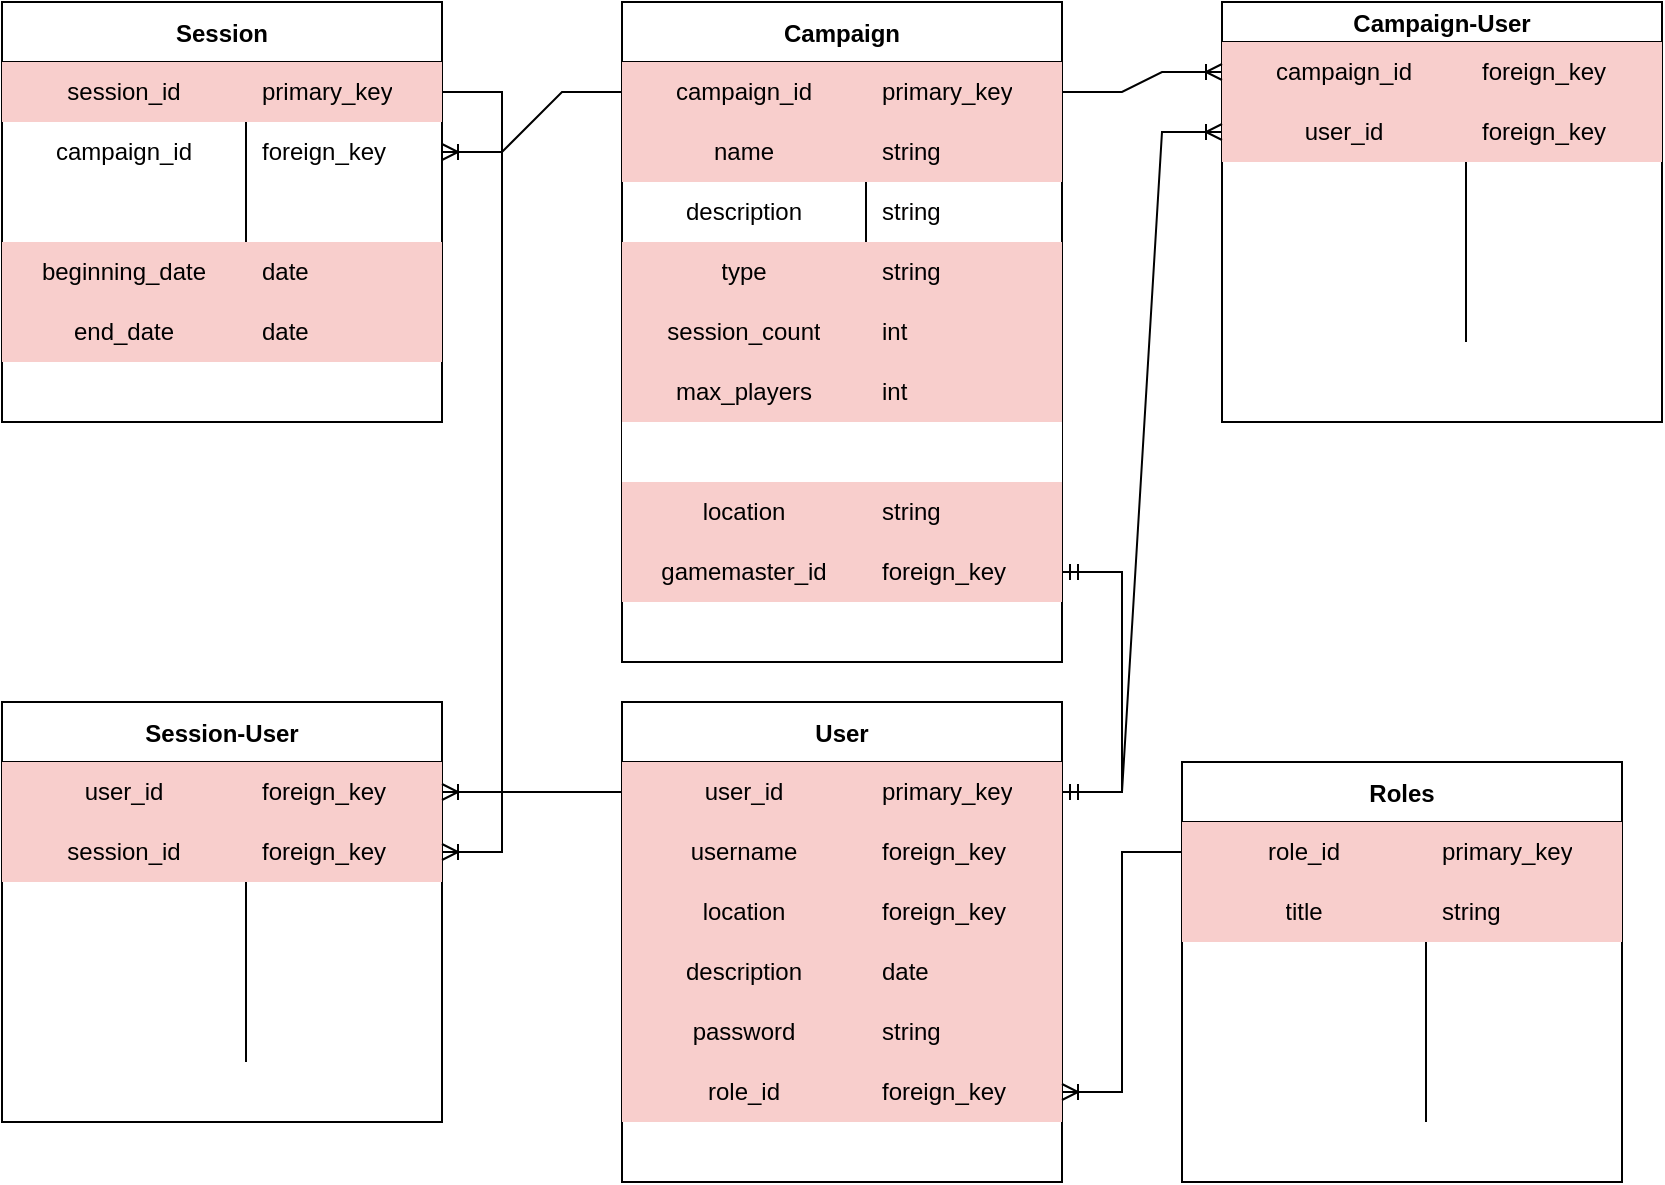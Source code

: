 <mxfile version="18.0.8" type="device"><diagram id="8HHfLeIzHqi8fVlSM80E" name="Page-1"><mxGraphModel dx="946" dy="645" grid="1" gridSize="10" guides="1" tooltips="1" connect="1" arrows="1" fold="1" page="1" pageScale="1" pageWidth="850" pageHeight="1100" math="0" shadow="0"><root><mxCell id="0"/><mxCell id="1" parent="0"/><mxCell id="jKPYnuD05pb-2-qeHmgD-6" value="Session" style="shape=table;startSize=30;container=1;collapsible=0;childLayout=tableLayout;fixedRows=1;rowLines=0;fontStyle=1;" parent="1" vertex="1"><mxGeometry x="10" y="10" width="220" height="210" as="geometry"/></mxCell><mxCell id="jKPYnuD05pb-2-qeHmgD-7" value="" style="shape=tableRow;horizontal=0;startSize=0;swimlaneHead=0;swimlaneBody=0;top=0;left=0;bottom=0;right=0;collapsible=0;dropTarget=0;fillColor=#f8cecc;points=[[0,0.5],[1,0.5]];portConstraint=eastwest;strokeColor=#b85450;" parent="jKPYnuD05pb-2-qeHmgD-6" vertex="1"><mxGeometry y="30" width="220" height="30" as="geometry"/></mxCell><mxCell id="jKPYnuD05pb-2-qeHmgD-8" value="session_id" style="shape=partialRectangle;html=1;whiteSpace=wrap;connectable=0;fillColor=none;top=0;left=0;bottom=0;right=0;overflow=hidden;pointerEvents=1;" parent="jKPYnuD05pb-2-qeHmgD-7" vertex="1"><mxGeometry width="122" height="30" as="geometry"><mxRectangle width="122" height="30" as="alternateBounds"/></mxGeometry></mxCell><mxCell id="jKPYnuD05pb-2-qeHmgD-9" value="primary_key" style="shape=partialRectangle;html=1;whiteSpace=wrap;connectable=0;fillColor=none;top=0;left=0;bottom=0;right=0;align=left;spacingLeft=6;overflow=hidden;" parent="jKPYnuD05pb-2-qeHmgD-7" vertex="1"><mxGeometry x="122" width="98" height="30" as="geometry"><mxRectangle width="98" height="30" as="alternateBounds"/></mxGeometry></mxCell><mxCell id="jKPYnuD05pb-2-qeHmgD-10" value="" style="shape=tableRow;horizontal=0;startSize=0;swimlaneHead=0;swimlaneBody=0;top=0;left=0;bottom=0;right=0;collapsible=0;dropTarget=0;fillColor=none;points=[[0,0.5],[1,0.5]];portConstraint=eastwest;" parent="jKPYnuD05pb-2-qeHmgD-6" vertex="1"><mxGeometry y="60" width="220" height="30" as="geometry"/></mxCell><mxCell id="jKPYnuD05pb-2-qeHmgD-11" value="campaign_id" style="shape=partialRectangle;html=1;whiteSpace=wrap;connectable=0;fillColor=none;top=0;left=0;bottom=0;right=0;overflow=hidden;" parent="jKPYnuD05pb-2-qeHmgD-10" vertex="1"><mxGeometry width="122" height="30" as="geometry"><mxRectangle width="122" height="30" as="alternateBounds"/></mxGeometry></mxCell><mxCell id="jKPYnuD05pb-2-qeHmgD-12" value="foreign_key" style="shape=partialRectangle;html=1;whiteSpace=wrap;connectable=0;fillColor=none;top=0;left=0;bottom=0;right=0;align=left;spacingLeft=6;overflow=hidden;" parent="jKPYnuD05pb-2-qeHmgD-10" vertex="1"><mxGeometry x="122" width="98" height="30" as="geometry"><mxRectangle width="98" height="30" as="alternateBounds"/></mxGeometry></mxCell><mxCell id="jKPYnuD05pb-2-qeHmgD-13" value="" style="shape=tableRow;horizontal=0;startSize=0;swimlaneHead=0;swimlaneBody=0;top=0;left=0;bottom=0;right=0;collapsible=0;dropTarget=0;fillColor=none;points=[[0,0.5],[1,0.5]];portConstraint=eastwest;" parent="jKPYnuD05pb-2-qeHmgD-6" vertex="1"><mxGeometry y="90" width="220" height="30" as="geometry"/></mxCell><mxCell id="jKPYnuD05pb-2-qeHmgD-14" value="" style="shape=partialRectangle;html=1;whiteSpace=wrap;connectable=0;fillColor=none;top=0;left=0;bottom=0;right=0;overflow=hidden;" parent="jKPYnuD05pb-2-qeHmgD-13" vertex="1"><mxGeometry width="122" height="30" as="geometry"><mxRectangle width="122" height="30" as="alternateBounds"/></mxGeometry></mxCell><mxCell id="jKPYnuD05pb-2-qeHmgD-15" value="" style="shape=partialRectangle;html=1;whiteSpace=wrap;connectable=0;fillColor=none;top=0;left=0;bottom=0;right=0;align=left;spacingLeft=6;overflow=hidden;" parent="jKPYnuD05pb-2-qeHmgD-13" vertex="1"><mxGeometry x="122" width="98" height="30" as="geometry"><mxRectangle width="98" height="30" as="alternateBounds"/></mxGeometry></mxCell><mxCell id="jKPYnuD05pb-2-qeHmgD-18" value="" style="shape=tableRow;horizontal=0;startSize=0;swimlaneHead=0;swimlaneBody=0;top=0;left=0;bottom=0;right=0;collapsible=0;dropTarget=0;fillColor=none;points=[[0,0.5],[1,0.5]];portConstraint=eastwest;" parent="jKPYnuD05pb-2-qeHmgD-6" vertex="1"><mxGeometry y="120" width="220" height="30" as="geometry"/></mxCell><mxCell id="jKPYnuD05pb-2-qeHmgD-19" value="beginning_date" style="shape=partialRectangle;html=1;whiteSpace=wrap;connectable=0;fillColor=#f8cecc;top=0;left=0;bottom=0;right=0;overflow=hidden;strokeColor=#b85450;" parent="jKPYnuD05pb-2-qeHmgD-18" vertex="1"><mxGeometry width="122" height="30" as="geometry"><mxRectangle width="122" height="30" as="alternateBounds"/></mxGeometry></mxCell><mxCell id="jKPYnuD05pb-2-qeHmgD-20" value="date" style="shape=partialRectangle;html=1;whiteSpace=wrap;connectable=0;fillColor=#f8cecc;top=0;left=0;bottom=0;right=0;align=left;spacingLeft=6;overflow=hidden;strokeColor=#b85450;" parent="jKPYnuD05pb-2-qeHmgD-18" vertex="1"><mxGeometry x="122" width="98" height="30" as="geometry"><mxRectangle width="98" height="30" as="alternateBounds"/></mxGeometry></mxCell><mxCell id="jKPYnuD05pb-2-qeHmgD-21" value="" style="shape=tableRow;horizontal=0;startSize=0;swimlaneHead=0;swimlaneBody=0;top=0;left=0;bottom=0;right=0;collapsible=0;dropTarget=0;fillColor=none;points=[[0,0.5],[1,0.5]];portConstraint=eastwest;" parent="jKPYnuD05pb-2-qeHmgD-6" vertex="1"><mxGeometry y="150" width="220" height="30" as="geometry"/></mxCell><mxCell id="jKPYnuD05pb-2-qeHmgD-22" value="end_date" style="shape=partialRectangle;html=1;whiteSpace=wrap;connectable=0;fillColor=#f8cecc;top=0;left=0;bottom=0;right=0;overflow=hidden;strokeColor=#b85450;" parent="jKPYnuD05pb-2-qeHmgD-21" vertex="1"><mxGeometry width="122" height="30" as="geometry"><mxRectangle width="122" height="30" as="alternateBounds"/></mxGeometry></mxCell><mxCell id="jKPYnuD05pb-2-qeHmgD-23" value="date" style="shape=partialRectangle;html=1;whiteSpace=wrap;connectable=0;fillColor=#f8cecc;top=0;left=0;bottom=0;right=0;align=left;spacingLeft=6;overflow=hidden;strokeColor=#b85450;" parent="jKPYnuD05pb-2-qeHmgD-21" vertex="1"><mxGeometry x="122" width="98" height="30" as="geometry"><mxRectangle width="98" height="30" as="alternateBounds"/></mxGeometry></mxCell><mxCell id="jKPYnuD05pb-2-qeHmgD-28" value="Campaign" style="shape=table;startSize=30;container=1;collapsible=0;childLayout=tableLayout;fixedRows=1;rowLines=0;fontStyle=1;" parent="1" vertex="1"><mxGeometry x="320" y="10" width="220" height="330" as="geometry"/></mxCell><mxCell id="jKPYnuD05pb-2-qeHmgD-29" value="" style="shape=tableRow;horizontal=0;startSize=0;swimlaneHead=0;swimlaneBody=0;top=0;left=0;bottom=0;right=0;collapsible=0;dropTarget=0;fillColor=none;points=[[0,0.5],[1,0.5]];portConstraint=eastwest;" parent="jKPYnuD05pb-2-qeHmgD-28" vertex="1"><mxGeometry y="30" width="220" height="30" as="geometry"/></mxCell><mxCell id="jKPYnuD05pb-2-qeHmgD-30" value="campaign_id" style="shape=partialRectangle;html=1;whiteSpace=wrap;connectable=0;fillColor=#f8cecc;top=0;left=0;bottom=0;right=0;overflow=hidden;pointerEvents=1;strokeColor=#b85450;" parent="jKPYnuD05pb-2-qeHmgD-29" vertex="1"><mxGeometry width="122" height="30" as="geometry"><mxRectangle width="122" height="30" as="alternateBounds"/></mxGeometry></mxCell><mxCell id="jKPYnuD05pb-2-qeHmgD-31" value="primary_key" style="shape=partialRectangle;html=1;whiteSpace=wrap;connectable=0;fillColor=#f8cecc;top=0;left=0;bottom=0;right=0;align=left;spacingLeft=6;overflow=hidden;strokeColor=#b85450;" parent="jKPYnuD05pb-2-qeHmgD-29" vertex="1"><mxGeometry x="122" width="98" height="30" as="geometry"><mxRectangle width="98" height="30" as="alternateBounds"/></mxGeometry></mxCell><mxCell id="jKPYnuD05pb-2-qeHmgD-32" value="" style="shape=tableRow;horizontal=0;startSize=0;swimlaneHead=0;swimlaneBody=0;top=0;left=0;bottom=0;right=0;collapsible=0;dropTarget=0;fillColor=none;points=[[0,0.5],[1,0.5]];portConstraint=eastwest;" parent="jKPYnuD05pb-2-qeHmgD-28" vertex="1"><mxGeometry y="60" width="220" height="30" as="geometry"/></mxCell><mxCell id="jKPYnuD05pb-2-qeHmgD-33" value="name" style="shape=partialRectangle;html=1;whiteSpace=wrap;connectable=0;fillColor=#f8cecc;top=0;left=0;bottom=0;right=0;overflow=hidden;strokeColor=#b85450;" parent="jKPYnuD05pb-2-qeHmgD-32" vertex="1"><mxGeometry width="122" height="30" as="geometry"><mxRectangle width="122" height="30" as="alternateBounds"/></mxGeometry></mxCell><mxCell id="jKPYnuD05pb-2-qeHmgD-34" value="string" style="shape=partialRectangle;html=1;whiteSpace=wrap;connectable=0;fillColor=#f8cecc;top=0;left=0;bottom=0;right=0;align=left;spacingLeft=6;overflow=hidden;strokeColor=#b85450;" parent="jKPYnuD05pb-2-qeHmgD-32" vertex="1"><mxGeometry x="122" width="98" height="30" as="geometry"><mxRectangle width="98" height="30" as="alternateBounds"/></mxGeometry></mxCell><mxCell id="jKPYnuD05pb-2-qeHmgD-35" value="" style="shape=tableRow;horizontal=0;startSize=0;swimlaneHead=0;swimlaneBody=0;top=0;left=0;bottom=0;right=0;collapsible=0;dropTarget=0;fillColor=none;points=[[0,0.5],[1,0.5]];portConstraint=eastwest;" parent="jKPYnuD05pb-2-qeHmgD-28" vertex="1"><mxGeometry y="90" width="220" height="30" as="geometry"/></mxCell><mxCell id="jKPYnuD05pb-2-qeHmgD-36" value="description" style="shape=partialRectangle;html=1;whiteSpace=wrap;connectable=0;fillColor=none;top=0;left=0;bottom=0;right=0;overflow=hidden;" parent="jKPYnuD05pb-2-qeHmgD-35" vertex="1"><mxGeometry width="122" height="30" as="geometry"><mxRectangle width="122" height="30" as="alternateBounds"/></mxGeometry></mxCell><mxCell id="jKPYnuD05pb-2-qeHmgD-37" value="string" style="shape=partialRectangle;html=1;whiteSpace=wrap;connectable=0;fillColor=none;top=0;left=0;bottom=0;right=0;align=left;spacingLeft=6;overflow=hidden;" parent="jKPYnuD05pb-2-qeHmgD-35" vertex="1"><mxGeometry x="122" width="98" height="30" as="geometry"><mxRectangle width="98" height="30" as="alternateBounds"/></mxGeometry></mxCell><mxCell id="jKPYnuD05pb-2-qeHmgD-38" value="" style="shape=tableRow;horizontal=0;startSize=0;swimlaneHead=0;swimlaneBody=0;top=0;left=0;bottom=0;right=0;collapsible=0;dropTarget=0;fillColor=none;points=[[0,0.5],[1,0.5]];portConstraint=eastwest;" parent="jKPYnuD05pb-2-qeHmgD-28" vertex="1"><mxGeometry y="120" width="220" height="30" as="geometry"/></mxCell><mxCell id="jKPYnuD05pb-2-qeHmgD-39" value="type" style="shape=partialRectangle;html=1;whiteSpace=wrap;connectable=0;fillColor=#f8cecc;top=0;left=0;bottom=0;right=0;overflow=hidden;strokeColor=#b85450;" parent="jKPYnuD05pb-2-qeHmgD-38" vertex="1"><mxGeometry width="122" height="30" as="geometry"><mxRectangle width="122" height="30" as="alternateBounds"/></mxGeometry></mxCell><mxCell id="jKPYnuD05pb-2-qeHmgD-40" value="string" style="shape=partialRectangle;html=1;whiteSpace=wrap;connectable=0;fillColor=#f8cecc;top=0;left=0;bottom=0;right=0;align=left;spacingLeft=6;overflow=hidden;strokeColor=#b85450;" parent="jKPYnuD05pb-2-qeHmgD-38" vertex="1"><mxGeometry x="122" width="98" height="30" as="geometry"><mxRectangle width="98" height="30" as="alternateBounds"/></mxGeometry></mxCell><mxCell id="jKPYnuD05pb-2-qeHmgD-41" value="" style="shape=tableRow;horizontal=0;startSize=0;swimlaneHead=0;swimlaneBody=0;top=0;left=0;bottom=0;right=0;collapsible=0;dropTarget=0;fillColor=none;points=[[0,0.5],[1,0.5]];portConstraint=eastwest;" parent="jKPYnuD05pb-2-qeHmgD-28" vertex="1"><mxGeometry y="150" width="220" height="30" as="geometry"/></mxCell><mxCell id="jKPYnuD05pb-2-qeHmgD-42" value="session_count" style="shape=partialRectangle;html=1;whiteSpace=wrap;connectable=0;fillColor=#f8cecc;top=0;left=0;bottom=0;right=0;overflow=hidden;strokeColor=#b85450;" parent="jKPYnuD05pb-2-qeHmgD-41" vertex="1"><mxGeometry width="122" height="30" as="geometry"><mxRectangle width="122" height="30" as="alternateBounds"/></mxGeometry></mxCell><mxCell id="jKPYnuD05pb-2-qeHmgD-43" value="int" style="shape=partialRectangle;html=1;whiteSpace=wrap;connectable=0;fillColor=#f8cecc;top=0;left=0;bottom=0;right=0;align=left;spacingLeft=6;overflow=hidden;strokeColor=#b85450;" parent="jKPYnuD05pb-2-qeHmgD-41" vertex="1"><mxGeometry x="122" width="98" height="30" as="geometry"><mxRectangle width="98" height="30" as="alternateBounds"/></mxGeometry></mxCell><mxCell id="jKPYnuD05pb-2-qeHmgD-60" value="" style="shape=tableRow;horizontal=0;startSize=0;swimlaneHead=0;swimlaneBody=0;top=0;left=0;bottom=0;right=0;collapsible=0;dropTarget=0;fillColor=none;points=[[0,0.5],[1,0.5]];portConstraint=eastwest;" parent="jKPYnuD05pb-2-qeHmgD-28" vertex="1"><mxGeometry y="180" width="220" height="30" as="geometry"/></mxCell><mxCell id="jKPYnuD05pb-2-qeHmgD-61" value="max_players" style="shape=partialRectangle;html=1;whiteSpace=wrap;connectable=0;fillColor=#f8cecc;top=0;left=0;bottom=0;right=0;overflow=hidden;strokeColor=#b85450;" parent="jKPYnuD05pb-2-qeHmgD-60" vertex="1"><mxGeometry width="122" height="30" as="geometry"><mxRectangle width="122" height="30" as="alternateBounds"/></mxGeometry></mxCell><mxCell id="jKPYnuD05pb-2-qeHmgD-62" value="int" style="shape=partialRectangle;html=1;whiteSpace=wrap;connectable=0;fillColor=#f8cecc;top=0;left=0;bottom=0;right=0;align=left;spacingLeft=6;overflow=hidden;strokeColor=#b85450;" parent="jKPYnuD05pb-2-qeHmgD-60" vertex="1"><mxGeometry x="122" width="98" height="30" as="geometry"><mxRectangle width="98" height="30" as="alternateBounds"/></mxGeometry></mxCell><mxCell id="jKPYnuD05pb-2-qeHmgD-63" value="" style="shape=tableRow;horizontal=0;startSize=0;swimlaneHead=0;swimlaneBody=0;top=0;left=0;bottom=0;right=0;collapsible=0;dropTarget=0;fillColor=none;points=[[0,0.5],[1,0.5]];portConstraint=eastwest;" parent="jKPYnuD05pb-2-qeHmgD-28" vertex="1"><mxGeometry y="210" width="220" height="30" as="geometry"/></mxCell><mxCell id="jKPYnuD05pb-2-qeHmgD-64" value="" style="shape=partialRectangle;html=1;whiteSpace=wrap;connectable=0;top=0;left=0;bottom=0;right=0;overflow=hidden;" parent="jKPYnuD05pb-2-qeHmgD-63" vertex="1"><mxGeometry width="122" height="30" as="geometry"><mxRectangle width="122" height="30" as="alternateBounds"/></mxGeometry></mxCell><mxCell id="jKPYnuD05pb-2-qeHmgD-65" value="" style="shape=partialRectangle;html=1;whiteSpace=wrap;connectable=0;top=0;left=0;bottom=0;right=0;align=left;spacingLeft=6;overflow=hidden;" parent="jKPYnuD05pb-2-qeHmgD-63" vertex="1"><mxGeometry x="122" width="98" height="30" as="geometry"><mxRectangle width="98" height="30" as="alternateBounds"/></mxGeometry></mxCell><mxCell id="jKPYnuD05pb-2-qeHmgD-66" value="" style="shape=tableRow;horizontal=0;startSize=0;swimlaneHead=0;swimlaneBody=0;top=0;left=0;bottom=0;right=0;collapsible=0;dropTarget=0;fillColor=none;points=[[0,0.5],[1,0.5]];portConstraint=eastwest;" parent="jKPYnuD05pb-2-qeHmgD-28" vertex="1"><mxGeometry y="240" width="220" height="30" as="geometry"/></mxCell><mxCell id="jKPYnuD05pb-2-qeHmgD-67" value="location" style="shape=partialRectangle;html=1;whiteSpace=wrap;connectable=0;fillColor=#f8cecc;top=0;left=0;bottom=0;right=0;overflow=hidden;strokeColor=#b85450;" parent="jKPYnuD05pb-2-qeHmgD-66" vertex="1"><mxGeometry width="122" height="30" as="geometry"><mxRectangle width="122" height="30" as="alternateBounds"/></mxGeometry></mxCell><mxCell id="jKPYnuD05pb-2-qeHmgD-68" value="string" style="shape=partialRectangle;html=1;whiteSpace=wrap;connectable=0;fillColor=#f8cecc;top=0;left=0;bottom=0;right=0;align=left;spacingLeft=6;overflow=hidden;strokeColor=#b85450;" parent="jKPYnuD05pb-2-qeHmgD-66" vertex="1"><mxGeometry x="122" width="98" height="30" as="geometry"><mxRectangle width="98" height="30" as="alternateBounds"/></mxGeometry></mxCell><mxCell id="jKPYnuD05pb-2-qeHmgD-109" value="" style="shape=tableRow;horizontal=0;startSize=0;swimlaneHead=0;swimlaneBody=0;top=0;left=0;bottom=0;right=0;collapsible=0;dropTarget=0;fillColor=none;points=[[0,0.5],[1,0.5]];portConstraint=eastwest;" parent="jKPYnuD05pb-2-qeHmgD-28" vertex="1"><mxGeometry y="270" width="220" height="30" as="geometry"/></mxCell><mxCell id="jKPYnuD05pb-2-qeHmgD-110" value="gamemaster_id" style="shape=partialRectangle;html=1;whiteSpace=wrap;connectable=0;fillColor=#f8cecc;top=0;left=0;bottom=0;right=0;overflow=hidden;strokeColor=#b85450;" parent="jKPYnuD05pb-2-qeHmgD-109" vertex="1"><mxGeometry width="122" height="30" as="geometry"><mxRectangle width="122" height="30" as="alternateBounds"/></mxGeometry></mxCell><mxCell id="jKPYnuD05pb-2-qeHmgD-111" value="foreign_key" style="shape=partialRectangle;html=1;whiteSpace=wrap;connectable=0;fillColor=#f8cecc;top=0;left=0;bottom=0;right=0;align=left;spacingLeft=6;overflow=hidden;strokeColor=#b85450;" parent="jKPYnuD05pb-2-qeHmgD-109" vertex="1"><mxGeometry x="122" width="98" height="30" as="geometry"><mxRectangle width="98" height="30" as="alternateBounds"/></mxGeometry></mxCell><mxCell id="jKPYnuD05pb-2-qeHmgD-44" value="User" style="shape=table;startSize=30;container=1;collapsible=0;childLayout=tableLayout;fixedRows=1;rowLines=0;fontStyle=1;" parent="1" vertex="1"><mxGeometry x="320" y="360" width="220" height="240" as="geometry"/></mxCell><mxCell id="jKPYnuD05pb-2-qeHmgD-45" value="" style="shape=tableRow;horizontal=0;startSize=0;swimlaneHead=0;swimlaneBody=0;top=0;left=0;bottom=0;right=0;collapsible=0;dropTarget=0;fillColor=none;points=[[0,0.5],[1,0.5]];portConstraint=eastwest;" parent="jKPYnuD05pb-2-qeHmgD-44" vertex="1"><mxGeometry y="30" width="220" height="30" as="geometry"/></mxCell><mxCell id="jKPYnuD05pb-2-qeHmgD-46" value="user_id" style="shape=partialRectangle;html=1;whiteSpace=wrap;connectable=0;fillColor=#f8cecc;top=0;left=0;bottom=0;right=0;overflow=hidden;pointerEvents=1;strokeColor=#b85450;" parent="jKPYnuD05pb-2-qeHmgD-45" vertex="1"><mxGeometry width="122" height="30" as="geometry"><mxRectangle width="122" height="30" as="alternateBounds"/></mxGeometry></mxCell><mxCell id="jKPYnuD05pb-2-qeHmgD-47" value="primary_key" style="shape=partialRectangle;html=1;whiteSpace=wrap;connectable=0;fillColor=#f8cecc;top=0;left=0;bottom=0;right=0;align=left;spacingLeft=6;overflow=hidden;strokeColor=#b85450;" parent="jKPYnuD05pb-2-qeHmgD-45" vertex="1"><mxGeometry x="122" width="98" height="30" as="geometry"><mxRectangle width="98" height="30" as="alternateBounds"/></mxGeometry></mxCell><mxCell id="jKPYnuD05pb-2-qeHmgD-48" value="" style="shape=tableRow;horizontal=0;startSize=0;swimlaneHead=0;swimlaneBody=0;top=0;left=0;bottom=0;right=0;collapsible=0;dropTarget=0;fillColor=none;points=[[0,0.5],[1,0.5]];portConstraint=eastwest;" parent="jKPYnuD05pb-2-qeHmgD-44" vertex="1"><mxGeometry y="60" width="220" height="30" as="geometry"/></mxCell><mxCell id="jKPYnuD05pb-2-qeHmgD-49" value="username" style="shape=partialRectangle;html=1;whiteSpace=wrap;connectable=0;fillColor=#f8cecc;top=0;left=0;bottom=0;right=0;overflow=hidden;strokeColor=#b85450;" parent="jKPYnuD05pb-2-qeHmgD-48" vertex="1"><mxGeometry width="122" height="30" as="geometry"><mxRectangle width="122" height="30" as="alternateBounds"/></mxGeometry></mxCell><mxCell id="jKPYnuD05pb-2-qeHmgD-50" value="foreign_key" style="shape=partialRectangle;html=1;whiteSpace=wrap;connectable=0;fillColor=#f8cecc;top=0;left=0;bottom=0;right=0;align=left;spacingLeft=6;overflow=hidden;strokeColor=#b85450;" parent="jKPYnuD05pb-2-qeHmgD-48" vertex="1"><mxGeometry x="122" width="98" height="30" as="geometry"><mxRectangle width="98" height="30" as="alternateBounds"/></mxGeometry></mxCell><mxCell id="jKPYnuD05pb-2-qeHmgD-51" value="" style="shape=tableRow;horizontal=0;startSize=0;swimlaneHead=0;swimlaneBody=0;top=0;left=0;bottom=0;right=0;collapsible=0;dropTarget=0;fillColor=none;points=[[0,0.5],[1,0.5]];portConstraint=eastwest;" parent="jKPYnuD05pb-2-qeHmgD-44" vertex="1"><mxGeometry y="90" width="220" height="30" as="geometry"/></mxCell><mxCell id="jKPYnuD05pb-2-qeHmgD-52" value="location" style="shape=partialRectangle;html=1;whiteSpace=wrap;connectable=0;fillColor=#f8cecc;top=0;left=0;bottom=0;right=0;overflow=hidden;strokeColor=#b85450;" parent="jKPYnuD05pb-2-qeHmgD-51" vertex="1"><mxGeometry width="122" height="30" as="geometry"><mxRectangle width="122" height="30" as="alternateBounds"/></mxGeometry></mxCell><mxCell id="jKPYnuD05pb-2-qeHmgD-53" value="foreign_key" style="shape=partialRectangle;html=1;whiteSpace=wrap;connectable=0;fillColor=#f8cecc;top=0;left=0;bottom=0;right=0;align=left;spacingLeft=6;overflow=hidden;strokeColor=#b85450;" parent="jKPYnuD05pb-2-qeHmgD-51" vertex="1"><mxGeometry x="122" width="98" height="30" as="geometry"><mxRectangle width="98" height="30" as="alternateBounds"/></mxGeometry></mxCell><mxCell id="jKPYnuD05pb-2-qeHmgD-54" value="" style="shape=tableRow;horizontal=0;startSize=0;swimlaneHead=0;swimlaneBody=0;top=0;left=0;bottom=0;right=0;collapsible=0;dropTarget=0;fillColor=none;points=[[0,0.5],[1,0.5]];portConstraint=eastwest;" parent="jKPYnuD05pb-2-qeHmgD-44" vertex="1"><mxGeometry y="120" width="220" height="30" as="geometry"/></mxCell><mxCell id="jKPYnuD05pb-2-qeHmgD-55" value="description" style="shape=partialRectangle;html=1;whiteSpace=wrap;connectable=0;fillColor=#f8cecc;top=0;left=0;bottom=0;right=0;overflow=hidden;strokeColor=#b85450;" parent="jKPYnuD05pb-2-qeHmgD-54" vertex="1"><mxGeometry width="122" height="30" as="geometry"><mxRectangle width="122" height="30" as="alternateBounds"/></mxGeometry></mxCell><mxCell id="jKPYnuD05pb-2-qeHmgD-56" value="date" style="shape=partialRectangle;html=1;whiteSpace=wrap;connectable=0;fillColor=#f8cecc;top=0;left=0;bottom=0;right=0;align=left;spacingLeft=6;overflow=hidden;strokeColor=#b85450;" parent="jKPYnuD05pb-2-qeHmgD-54" vertex="1"><mxGeometry x="122" width="98" height="30" as="geometry"><mxRectangle width="98" height="30" as="alternateBounds"/></mxGeometry></mxCell><mxCell id="jKPYnuD05pb-2-qeHmgD-57" value="" style="shape=tableRow;horizontal=0;startSize=0;swimlaneHead=0;swimlaneBody=0;top=0;left=0;bottom=0;right=0;collapsible=0;dropTarget=0;fillColor=none;points=[[0,0.5],[1,0.5]];portConstraint=eastwest;" parent="jKPYnuD05pb-2-qeHmgD-44" vertex="1"><mxGeometry y="150" width="220" height="30" as="geometry"/></mxCell><mxCell id="jKPYnuD05pb-2-qeHmgD-58" value="password" style="shape=partialRectangle;html=1;whiteSpace=wrap;connectable=0;fillColor=#f8cecc;top=0;left=0;bottom=0;right=0;overflow=hidden;strokeColor=#b85450;" parent="jKPYnuD05pb-2-qeHmgD-57" vertex="1"><mxGeometry width="122" height="30" as="geometry"><mxRectangle width="122" height="30" as="alternateBounds"/></mxGeometry></mxCell><mxCell id="jKPYnuD05pb-2-qeHmgD-59" value="string" style="shape=partialRectangle;html=1;whiteSpace=wrap;connectable=0;fillColor=#f8cecc;top=0;left=0;bottom=0;right=0;align=left;spacingLeft=6;overflow=hidden;strokeColor=#b85450;" parent="jKPYnuD05pb-2-qeHmgD-57" vertex="1"><mxGeometry x="122" width="98" height="30" as="geometry"><mxRectangle width="98" height="30" as="alternateBounds"/></mxGeometry></mxCell><mxCell id="jKPYnuD05pb-2-qeHmgD-129" value="" style="shape=tableRow;horizontal=0;startSize=0;swimlaneHead=0;swimlaneBody=0;top=0;left=0;bottom=0;right=0;collapsible=0;dropTarget=0;fillColor=none;points=[[0,0.5],[1,0.5]];portConstraint=eastwest;" parent="jKPYnuD05pb-2-qeHmgD-44" vertex="1"><mxGeometry y="180" width="220" height="30" as="geometry"/></mxCell><mxCell id="jKPYnuD05pb-2-qeHmgD-130" value="role_id" style="shape=partialRectangle;html=1;whiteSpace=wrap;connectable=0;fillColor=#f8cecc;top=0;left=0;bottom=0;right=0;overflow=hidden;strokeColor=#b85450;" parent="jKPYnuD05pb-2-qeHmgD-129" vertex="1"><mxGeometry width="122" height="30" as="geometry"><mxRectangle width="122" height="30" as="alternateBounds"/></mxGeometry></mxCell><mxCell id="jKPYnuD05pb-2-qeHmgD-131" value="foreign_key" style="shape=partialRectangle;html=1;whiteSpace=wrap;connectable=0;fillColor=#f8cecc;top=0;left=0;bottom=0;right=0;align=left;spacingLeft=6;overflow=hidden;strokeColor=#b85450;" parent="jKPYnuD05pb-2-qeHmgD-129" vertex="1"><mxGeometry x="122" width="98" height="30" as="geometry"><mxRectangle width="98" height="30" as="alternateBounds"/></mxGeometry></mxCell><mxCell id="jKPYnuD05pb-2-qeHmgD-71" value="" style="edgeStyle=entityRelationEdgeStyle;fontSize=12;html=1;endArrow=ERoneToMany;rounded=0;exitX=0;exitY=0.5;exitDx=0;exitDy=0;entryX=1;entryY=0.5;entryDx=0;entryDy=0;" parent="1" source="jKPYnuD05pb-2-qeHmgD-29" target="jKPYnuD05pb-2-qeHmgD-10" edge="1"><mxGeometry width="100" height="100" relative="1" as="geometry"><mxPoint x="80" y="180" as="sourcePoint"/><mxPoint x="240" y="170" as="targetPoint"/></mxGeometry></mxCell><mxCell id="jKPYnuD05pb-2-qeHmgD-73" value="Session-User" style="shape=table;startSize=30;container=1;collapsible=0;childLayout=tableLayout;fixedRows=1;rowLines=0;fontStyle=1;" parent="1" vertex="1"><mxGeometry x="10" y="360" width="220" height="210" as="geometry"/></mxCell><mxCell id="jKPYnuD05pb-2-qeHmgD-74" value="" style="shape=tableRow;horizontal=0;startSize=0;swimlaneHead=0;swimlaneBody=0;top=0;left=0;bottom=0;right=0;collapsible=0;dropTarget=0;fillColor=none;points=[[0,0.5],[1,0.5]];portConstraint=eastwest;" parent="jKPYnuD05pb-2-qeHmgD-73" vertex="1"><mxGeometry y="30" width="220" height="30" as="geometry"/></mxCell><mxCell id="jKPYnuD05pb-2-qeHmgD-75" value="user_id" style="shape=partialRectangle;html=1;whiteSpace=wrap;connectable=0;fillColor=#f8cecc;top=0;left=0;bottom=0;right=0;overflow=hidden;pointerEvents=1;strokeColor=#b85450;" parent="jKPYnuD05pb-2-qeHmgD-74" vertex="1"><mxGeometry width="122" height="30" as="geometry"><mxRectangle width="122" height="30" as="alternateBounds"/></mxGeometry></mxCell><mxCell id="jKPYnuD05pb-2-qeHmgD-76" value="foreign_key" style="shape=partialRectangle;html=1;whiteSpace=wrap;connectable=0;fillColor=#f8cecc;top=0;left=0;bottom=0;right=0;align=left;spacingLeft=6;overflow=hidden;strokeColor=#b85450;" parent="jKPYnuD05pb-2-qeHmgD-74" vertex="1"><mxGeometry x="122" width="98" height="30" as="geometry"><mxRectangle width="98" height="30" as="alternateBounds"/></mxGeometry></mxCell><mxCell id="jKPYnuD05pb-2-qeHmgD-77" value="" style="shape=tableRow;horizontal=0;startSize=0;swimlaneHead=0;swimlaneBody=0;top=0;left=0;bottom=0;right=0;collapsible=0;dropTarget=0;fillColor=none;points=[[0,0.5],[1,0.5]];portConstraint=eastwest;" parent="jKPYnuD05pb-2-qeHmgD-73" vertex="1"><mxGeometry y="60" width="220" height="30" as="geometry"/></mxCell><mxCell id="jKPYnuD05pb-2-qeHmgD-78" value="session_id" style="shape=partialRectangle;html=1;whiteSpace=wrap;connectable=0;fillColor=#f8cecc;top=0;left=0;bottom=0;right=0;overflow=hidden;strokeColor=#b85450;" parent="jKPYnuD05pb-2-qeHmgD-77" vertex="1"><mxGeometry width="122" height="30" as="geometry"><mxRectangle width="122" height="30" as="alternateBounds"/></mxGeometry></mxCell><mxCell id="jKPYnuD05pb-2-qeHmgD-79" value="foreign_key" style="shape=partialRectangle;html=1;whiteSpace=wrap;connectable=0;fillColor=#f8cecc;top=0;left=0;bottom=0;right=0;align=left;spacingLeft=6;overflow=hidden;strokeColor=#b85450;" parent="jKPYnuD05pb-2-qeHmgD-77" vertex="1"><mxGeometry x="122" width="98" height="30" as="geometry"><mxRectangle width="98" height="30" as="alternateBounds"/></mxGeometry></mxCell><mxCell id="jKPYnuD05pb-2-qeHmgD-80" value="" style="shape=tableRow;horizontal=0;startSize=0;swimlaneHead=0;swimlaneBody=0;top=0;left=0;bottom=0;right=0;collapsible=0;dropTarget=0;fillColor=none;points=[[0,0.5],[1,0.5]];portConstraint=eastwest;" parent="jKPYnuD05pb-2-qeHmgD-73" vertex="1"><mxGeometry y="90" width="220" height="30" as="geometry"/></mxCell><mxCell id="jKPYnuD05pb-2-qeHmgD-81" value="" style="shape=partialRectangle;html=1;whiteSpace=wrap;connectable=0;fillColor=none;top=0;left=0;bottom=0;right=0;overflow=hidden;" parent="jKPYnuD05pb-2-qeHmgD-80" vertex="1"><mxGeometry width="122" height="30" as="geometry"><mxRectangle width="122" height="30" as="alternateBounds"/></mxGeometry></mxCell><mxCell id="jKPYnuD05pb-2-qeHmgD-82" value="" style="shape=partialRectangle;html=1;whiteSpace=wrap;connectable=0;fillColor=none;top=0;left=0;bottom=0;right=0;align=left;spacingLeft=6;overflow=hidden;" parent="jKPYnuD05pb-2-qeHmgD-80" vertex="1"><mxGeometry x="122" width="98" height="30" as="geometry"><mxRectangle width="98" height="30" as="alternateBounds"/></mxGeometry></mxCell><mxCell id="jKPYnuD05pb-2-qeHmgD-83" value="" style="shape=tableRow;horizontal=0;startSize=0;swimlaneHead=0;swimlaneBody=0;top=0;left=0;bottom=0;right=0;collapsible=0;dropTarget=0;fillColor=none;points=[[0,0.5],[1,0.5]];portConstraint=eastwest;" parent="jKPYnuD05pb-2-qeHmgD-73" vertex="1"><mxGeometry y="120" width="220" height="30" as="geometry"/></mxCell><mxCell id="jKPYnuD05pb-2-qeHmgD-84" value="" style="shape=partialRectangle;html=1;whiteSpace=wrap;connectable=0;fillColor=none;top=0;left=0;bottom=0;right=0;overflow=hidden;" parent="jKPYnuD05pb-2-qeHmgD-83" vertex="1"><mxGeometry width="122" height="30" as="geometry"><mxRectangle width="122" height="30" as="alternateBounds"/></mxGeometry></mxCell><mxCell id="jKPYnuD05pb-2-qeHmgD-85" value="" style="shape=partialRectangle;html=1;whiteSpace=wrap;connectable=0;fillColor=none;top=0;left=0;bottom=0;right=0;align=left;spacingLeft=6;overflow=hidden;" parent="jKPYnuD05pb-2-qeHmgD-83" vertex="1"><mxGeometry x="122" width="98" height="30" as="geometry"><mxRectangle width="98" height="30" as="alternateBounds"/></mxGeometry></mxCell><mxCell id="jKPYnuD05pb-2-qeHmgD-86" value="" style="shape=tableRow;horizontal=0;startSize=0;swimlaneHead=0;swimlaneBody=0;top=0;left=0;bottom=0;right=0;collapsible=0;dropTarget=0;fillColor=none;points=[[0,0.5],[1,0.5]];portConstraint=eastwest;" parent="jKPYnuD05pb-2-qeHmgD-73" vertex="1"><mxGeometry y="150" width="220" height="30" as="geometry"/></mxCell><mxCell id="jKPYnuD05pb-2-qeHmgD-87" value="" style="shape=partialRectangle;html=1;whiteSpace=wrap;connectable=0;fillColor=none;top=0;left=0;bottom=0;right=0;overflow=hidden;" parent="jKPYnuD05pb-2-qeHmgD-86" vertex="1"><mxGeometry width="122" height="30" as="geometry"><mxRectangle width="122" height="30" as="alternateBounds"/></mxGeometry></mxCell><mxCell id="jKPYnuD05pb-2-qeHmgD-88" value="" style="shape=partialRectangle;html=1;whiteSpace=wrap;connectable=0;fillColor=none;top=0;left=0;bottom=0;right=0;align=left;spacingLeft=6;overflow=hidden;" parent="jKPYnuD05pb-2-qeHmgD-86" vertex="1"><mxGeometry x="122" width="98" height="30" as="geometry"><mxRectangle width="98" height="30" as="alternateBounds"/></mxGeometry></mxCell><mxCell id="jKPYnuD05pb-2-qeHmgD-89" value="" style="edgeStyle=entityRelationEdgeStyle;fontSize=12;html=1;endArrow=ERoneToMany;rounded=0;exitX=1;exitY=0.5;exitDx=0;exitDy=0;entryX=1;entryY=0.5;entryDx=0;entryDy=0;" parent="1" source="jKPYnuD05pb-2-qeHmgD-7" target="jKPYnuD05pb-2-qeHmgD-77" edge="1"><mxGeometry width="100" height="100" relative="1" as="geometry"><mxPoint x="330" y="65" as="sourcePoint"/><mxPoint x="220" y="290" as="targetPoint"/></mxGeometry></mxCell><mxCell id="jKPYnuD05pb-2-qeHmgD-90" value="" style="edgeStyle=entityRelationEdgeStyle;fontSize=12;html=1;endArrow=ERoneToMany;rounded=0;exitX=0;exitY=0.5;exitDx=0;exitDy=0;entryX=1;entryY=0.5;entryDx=0;entryDy=0;" parent="1" source="jKPYnuD05pb-2-qeHmgD-45" target="jKPYnuD05pb-2-qeHmgD-74" edge="1"><mxGeometry width="100" height="100" relative="1" as="geometry"><mxPoint x="240" y="65" as="sourcePoint"/><mxPoint x="240" y="415" as="targetPoint"/></mxGeometry></mxCell><mxCell id="jKPYnuD05pb-2-qeHmgD-91" value="Campaign-User" style="shape=table;startSize=20;container=1;collapsible=0;childLayout=tableLayout;fixedRows=1;rowLines=0;fontStyle=1;" parent="1" vertex="1"><mxGeometry x="620" y="10" width="220" height="210" as="geometry"/></mxCell><mxCell id="jKPYnuD05pb-2-qeHmgD-92" value="" style="shape=tableRow;horizontal=0;startSize=0;swimlaneHead=0;swimlaneBody=0;top=0;left=0;bottom=0;right=0;collapsible=0;dropTarget=0;fillColor=none;points=[[0,0.5],[1,0.5]];portConstraint=eastwest;" parent="jKPYnuD05pb-2-qeHmgD-91" vertex="1"><mxGeometry y="20" width="220" height="30" as="geometry"/></mxCell><mxCell id="jKPYnuD05pb-2-qeHmgD-93" value="campaign_id" style="shape=partialRectangle;html=1;whiteSpace=wrap;connectable=0;fillColor=#f8cecc;top=0;left=0;bottom=0;right=0;overflow=hidden;pointerEvents=1;strokeColor=#b85450;" parent="jKPYnuD05pb-2-qeHmgD-92" vertex="1"><mxGeometry width="122" height="30" as="geometry"><mxRectangle width="122" height="30" as="alternateBounds"/></mxGeometry></mxCell><mxCell id="jKPYnuD05pb-2-qeHmgD-94" value="foreign_key" style="shape=partialRectangle;html=1;whiteSpace=wrap;connectable=0;fillColor=#f8cecc;top=0;left=0;bottom=0;right=0;align=left;spacingLeft=6;overflow=hidden;strokeColor=#b85450;" parent="jKPYnuD05pb-2-qeHmgD-92" vertex="1"><mxGeometry x="122" width="98" height="30" as="geometry"><mxRectangle width="98" height="30" as="alternateBounds"/></mxGeometry></mxCell><mxCell id="jKPYnuD05pb-2-qeHmgD-95" value="" style="shape=tableRow;horizontal=0;startSize=0;swimlaneHead=0;swimlaneBody=0;top=0;left=0;bottom=0;right=0;collapsible=0;dropTarget=0;fillColor=none;points=[[0,0.5],[1,0.5]];portConstraint=eastwest;" parent="jKPYnuD05pb-2-qeHmgD-91" vertex="1"><mxGeometry y="50" width="220" height="30" as="geometry"/></mxCell><mxCell id="jKPYnuD05pb-2-qeHmgD-96" value="user_id" style="shape=partialRectangle;html=1;whiteSpace=wrap;connectable=0;fillColor=#f8cecc;top=0;left=0;bottom=0;right=0;overflow=hidden;strokeColor=#b85450;" parent="jKPYnuD05pb-2-qeHmgD-95" vertex="1"><mxGeometry width="122" height="30" as="geometry"><mxRectangle width="122" height="30" as="alternateBounds"/></mxGeometry></mxCell><mxCell id="jKPYnuD05pb-2-qeHmgD-97" value="foreign_key" style="shape=partialRectangle;html=1;whiteSpace=wrap;connectable=0;fillColor=#f8cecc;top=0;left=0;bottom=0;right=0;align=left;spacingLeft=6;overflow=hidden;strokeColor=#b85450;" parent="jKPYnuD05pb-2-qeHmgD-95" vertex="1"><mxGeometry x="122" width="98" height="30" as="geometry"><mxRectangle width="98" height="30" as="alternateBounds"/></mxGeometry></mxCell><mxCell id="jKPYnuD05pb-2-qeHmgD-98" value="" style="shape=tableRow;horizontal=0;startSize=0;swimlaneHead=0;swimlaneBody=0;top=0;left=0;bottom=0;right=0;collapsible=0;dropTarget=0;fillColor=none;points=[[0,0.5],[1,0.5]];portConstraint=eastwest;" parent="jKPYnuD05pb-2-qeHmgD-91" vertex="1"><mxGeometry y="80" width="220" height="30" as="geometry"/></mxCell><mxCell id="jKPYnuD05pb-2-qeHmgD-99" value="" style="shape=partialRectangle;html=1;whiteSpace=wrap;connectable=0;fillColor=none;top=0;left=0;bottom=0;right=0;overflow=hidden;" parent="jKPYnuD05pb-2-qeHmgD-98" vertex="1"><mxGeometry width="122" height="30" as="geometry"><mxRectangle width="122" height="30" as="alternateBounds"/></mxGeometry></mxCell><mxCell id="jKPYnuD05pb-2-qeHmgD-100" value="" style="shape=partialRectangle;html=1;whiteSpace=wrap;connectable=0;fillColor=none;top=0;left=0;bottom=0;right=0;align=left;spacingLeft=6;overflow=hidden;" parent="jKPYnuD05pb-2-qeHmgD-98" vertex="1"><mxGeometry x="122" width="98" height="30" as="geometry"><mxRectangle width="98" height="30" as="alternateBounds"/></mxGeometry></mxCell><mxCell id="jKPYnuD05pb-2-qeHmgD-101" value="" style="shape=tableRow;horizontal=0;startSize=0;swimlaneHead=0;swimlaneBody=0;top=0;left=0;bottom=0;right=0;collapsible=0;dropTarget=0;fillColor=none;points=[[0,0.5],[1,0.5]];portConstraint=eastwest;" parent="jKPYnuD05pb-2-qeHmgD-91" vertex="1"><mxGeometry y="110" width="220" height="30" as="geometry"/></mxCell><mxCell id="jKPYnuD05pb-2-qeHmgD-102" value="" style="shape=partialRectangle;html=1;whiteSpace=wrap;connectable=0;fillColor=none;top=0;left=0;bottom=0;right=0;overflow=hidden;" parent="jKPYnuD05pb-2-qeHmgD-101" vertex="1"><mxGeometry width="122" height="30" as="geometry"><mxRectangle width="122" height="30" as="alternateBounds"/></mxGeometry></mxCell><mxCell id="jKPYnuD05pb-2-qeHmgD-103" value="" style="shape=partialRectangle;html=1;whiteSpace=wrap;connectable=0;fillColor=none;top=0;left=0;bottom=0;right=0;align=left;spacingLeft=6;overflow=hidden;" parent="jKPYnuD05pb-2-qeHmgD-101" vertex="1"><mxGeometry x="122" width="98" height="30" as="geometry"><mxRectangle width="98" height="30" as="alternateBounds"/></mxGeometry></mxCell><mxCell id="jKPYnuD05pb-2-qeHmgD-104" value="" style="shape=tableRow;horizontal=0;startSize=0;swimlaneHead=0;swimlaneBody=0;top=0;left=0;bottom=0;right=0;collapsible=0;dropTarget=0;fillColor=none;points=[[0,0.5],[1,0.5]];portConstraint=eastwest;" parent="jKPYnuD05pb-2-qeHmgD-91" vertex="1"><mxGeometry y="140" width="220" height="30" as="geometry"/></mxCell><mxCell id="jKPYnuD05pb-2-qeHmgD-105" value="" style="shape=partialRectangle;html=1;whiteSpace=wrap;connectable=0;fillColor=none;top=0;left=0;bottom=0;right=0;overflow=hidden;" parent="jKPYnuD05pb-2-qeHmgD-104" vertex="1"><mxGeometry width="122" height="30" as="geometry"><mxRectangle width="122" height="30" as="alternateBounds"/></mxGeometry></mxCell><mxCell id="jKPYnuD05pb-2-qeHmgD-106" value="" style="shape=partialRectangle;html=1;whiteSpace=wrap;connectable=0;fillColor=none;top=0;left=0;bottom=0;right=0;align=left;spacingLeft=6;overflow=hidden;" parent="jKPYnuD05pb-2-qeHmgD-104" vertex="1"><mxGeometry x="122" width="98" height="30" as="geometry"><mxRectangle width="98" height="30" as="alternateBounds"/></mxGeometry></mxCell><mxCell id="jKPYnuD05pb-2-qeHmgD-107" value="" style="edgeStyle=entityRelationEdgeStyle;fontSize=12;html=1;endArrow=ERoneToMany;rounded=0;entryX=0;entryY=0.5;entryDx=0;entryDy=0;exitX=1;exitY=0.5;exitDx=0;exitDy=0;" parent="1" source="jKPYnuD05pb-2-qeHmgD-45" target="jKPYnuD05pb-2-qeHmgD-95" edge="1"><mxGeometry width="100" height="100" relative="1" as="geometry"><mxPoint x="330" y="65" as="sourcePoint"/><mxPoint x="240" y="95" as="targetPoint"/></mxGeometry></mxCell><mxCell id="jKPYnuD05pb-2-qeHmgD-108" value="" style="edgeStyle=entityRelationEdgeStyle;fontSize=12;html=1;endArrow=ERoneToMany;rounded=0;exitX=1;exitY=0.5;exitDx=0;exitDy=0;entryX=0;entryY=0.5;entryDx=0;entryDy=0;" parent="1" source="jKPYnuD05pb-2-qeHmgD-29" target="jKPYnuD05pb-2-qeHmgD-92" edge="1"><mxGeometry width="100" height="100" relative="1" as="geometry"><mxPoint x="340" y="75" as="sourcePoint"/><mxPoint x="580" y="20" as="targetPoint"/></mxGeometry></mxCell><mxCell id="jKPYnuD05pb-2-qeHmgD-132" value="Roles" style="shape=table;startSize=30;container=1;collapsible=0;childLayout=tableLayout;fixedRows=1;rowLines=0;fontStyle=1;" parent="1" vertex="1"><mxGeometry x="600" y="390" width="220" height="210" as="geometry"/></mxCell><mxCell id="jKPYnuD05pb-2-qeHmgD-133" value="" style="shape=tableRow;horizontal=0;startSize=0;swimlaneHead=0;swimlaneBody=0;top=0;left=0;bottom=0;right=0;collapsible=0;dropTarget=0;fillColor=none;points=[[0,0.5],[1,0.5]];portConstraint=eastwest;" parent="jKPYnuD05pb-2-qeHmgD-132" vertex="1"><mxGeometry y="30" width="220" height="30" as="geometry"/></mxCell><mxCell id="jKPYnuD05pb-2-qeHmgD-134" value="role_id" style="shape=partialRectangle;html=1;whiteSpace=wrap;connectable=0;fillColor=#f8cecc;top=0;left=0;bottom=0;right=0;overflow=hidden;pointerEvents=1;strokeColor=#b85450;" parent="jKPYnuD05pb-2-qeHmgD-133" vertex="1"><mxGeometry width="122" height="30" as="geometry"><mxRectangle width="122" height="30" as="alternateBounds"/></mxGeometry></mxCell><mxCell id="jKPYnuD05pb-2-qeHmgD-135" value="primary_key" style="shape=partialRectangle;html=1;whiteSpace=wrap;connectable=0;fillColor=#f8cecc;top=0;left=0;bottom=0;right=0;align=left;spacingLeft=6;overflow=hidden;strokeColor=#b85450;" parent="jKPYnuD05pb-2-qeHmgD-133" vertex="1"><mxGeometry x="122" width="98" height="30" as="geometry"><mxRectangle width="98" height="30" as="alternateBounds"/></mxGeometry></mxCell><mxCell id="jKPYnuD05pb-2-qeHmgD-136" value="" style="shape=tableRow;horizontal=0;startSize=0;swimlaneHead=0;swimlaneBody=0;top=0;left=0;bottom=0;right=0;collapsible=0;dropTarget=0;fillColor=none;points=[[0,0.5],[1,0.5]];portConstraint=eastwest;" parent="jKPYnuD05pb-2-qeHmgD-132" vertex="1"><mxGeometry y="60" width="220" height="30" as="geometry"/></mxCell><mxCell id="jKPYnuD05pb-2-qeHmgD-137" value="title" style="shape=partialRectangle;html=1;whiteSpace=wrap;connectable=0;fillColor=#f8cecc;top=0;left=0;bottom=0;right=0;overflow=hidden;strokeColor=#b85450;" parent="jKPYnuD05pb-2-qeHmgD-136" vertex="1"><mxGeometry width="122" height="30" as="geometry"><mxRectangle width="122" height="30" as="alternateBounds"/></mxGeometry></mxCell><mxCell id="jKPYnuD05pb-2-qeHmgD-138" value="string" style="shape=partialRectangle;html=1;whiteSpace=wrap;connectable=0;fillColor=#f8cecc;top=0;left=0;bottom=0;right=0;align=left;spacingLeft=6;overflow=hidden;strokeColor=#b85450;" parent="jKPYnuD05pb-2-qeHmgD-136" vertex="1"><mxGeometry x="122" width="98" height="30" as="geometry"><mxRectangle width="98" height="30" as="alternateBounds"/></mxGeometry></mxCell><mxCell id="jKPYnuD05pb-2-qeHmgD-139" value="" style="shape=tableRow;horizontal=0;startSize=0;swimlaneHead=0;swimlaneBody=0;top=0;left=0;bottom=0;right=0;collapsible=0;dropTarget=0;fillColor=none;points=[[0,0.5],[1,0.5]];portConstraint=eastwest;" parent="jKPYnuD05pb-2-qeHmgD-132" vertex="1"><mxGeometry y="90" width="220" height="30" as="geometry"/></mxCell><mxCell id="jKPYnuD05pb-2-qeHmgD-140" value="" style="shape=partialRectangle;html=1;whiteSpace=wrap;connectable=0;fillColor=none;top=0;left=0;bottom=0;right=0;overflow=hidden;" parent="jKPYnuD05pb-2-qeHmgD-139" vertex="1"><mxGeometry width="122" height="30" as="geometry"><mxRectangle width="122" height="30" as="alternateBounds"/></mxGeometry></mxCell><mxCell id="jKPYnuD05pb-2-qeHmgD-141" value="" style="shape=partialRectangle;html=1;whiteSpace=wrap;connectable=0;fillColor=none;top=0;left=0;bottom=0;right=0;align=left;spacingLeft=6;overflow=hidden;" parent="jKPYnuD05pb-2-qeHmgD-139" vertex="1"><mxGeometry x="122" width="98" height="30" as="geometry"><mxRectangle width="98" height="30" as="alternateBounds"/></mxGeometry></mxCell><mxCell id="jKPYnuD05pb-2-qeHmgD-142" value="" style="shape=tableRow;horizontal=0;startSize=0;swimlaneHead=0;swimlaneBody=0;top=0;left=0;bottom=0;right=0;collapsible=0;dropTarget=0;fillColor=none;points=[[0,0.5],[1,0.5]];portConstraint=eastwest;" parent="jKPYnuD05pb-2-qeHmgD-132" vertex="1"><mxGeometry y="120" width="220" height="30" as="geometry"/></mxCell><mxCell id="jKPYnuD05pb-2-qeHmgD-143" value="" style="shape=partialRectangle;html=1;whiteSpace=wrap;connectable=0;fillColor=none;top=0;left=0;bottom=0;right=0;overflow=hidden;" parent="jKPYnuD05pb-2-qeHmgD-142" vertex="1"><mxGeometry width="122" height="30" as="geometry"><mxRectangle width="122" height="30" as="alternateBounds"/></mxGeometry></mxCell><mxCell id="jKPYnuD05pb-2-qeHmgD-144" value="" style="shape=partialRectangle;html=1;whiteSpace=wrap;connectable=0;fillColor=none;top=0;left=0;bottom=0;right=0;align=left;spacingLeft=6;overflow=hidden;" parent="jKPYnuD05pb-2-qeHmgD-142" vertex="1"><mxGeometry x="122" width="98" height="30" as="geometry"><mxRectangle width="98" height="30" as="alternateBounds"/></mxGeometry></mxCell><mxCell id="jKPYnuD05pb-2-qeHmgD-145" value="" style="shape=tableRow;horizontal=0;startSize=0;swimlaneHead=0;swimlaneBody=0;top=0;left=0;bottom=0;right=0;collapsible=0;dropTarget=0;fillColor=none;points=[[0,0.5],[1,0.5]];portConstraint=eastwest;" parent="jKPYnuD05pb-2-qeHmgD-132" vertex="1"><mxGeometry y="150" width="220" height="30" as="geometry"/></mxCell><mxCell id="jKPYnuD05pb-2-qeHmgD-146" value="" style="shape=partialRectangle;html=1;whiteSpace=wrap;connectable=0;fillColor=none;top=0;left=0;bottom=0;right=0;overflow=hidden;" parent="jKPYnuD05pb-2-qeHmgD-145" vertex="1"><mxGeometry width="122" height="30" as="geometry"><mxRectangle width="122" height="30" as="alternateBounds"/></mxGeometry></mxCell><mxCell id="jKPYnuD05pb-2-qeHmgD-147" value="" style="shape=partialRectangle;html=1;whiteSpace=wrap;connectable=0;fillColor=none;top=0;left=0;bottom=0;right=0;align=left;spacingLeft=6;overflow=hidden;" parent="jKPYnuD05pb-2-qeHmgD-145" vertex="1"><mxGeometry x="122" width="98" height="30" as="geometry"><mxRectangle width="98" height="30" as="alternateBounds"/></mxGeometry></mxCell><mxCell id="jKPYnuD05pb-2-qeHmgD-148" value="" style="edgeStyle=entityRelationEdgeStyle;fontSize=12;html=1;endArrow=ERoneToMany;rounded=0;exitX=0;exitY=0.5;exitDx=0;exitDy=0;entryX=1;entryY=0.5;entryDx=0;entryDy=0;" parent="1" source="jKPYnuD05pb-2-qeHmgD-133" target="jKPYnuD05pb-2-qeHmgD-129" edge="1"><mxGeometry width="100" height="100" relative="1" as="geometry"><mxPoint x="660" y="370" as="sourcePoint"/><mxPoint x="760" y="270" as="targetPoint"/></mxGeometry></mxCell><mxCell id="jKPYnuD05pb-2-qeHmgD-149" value="" style="edgeStyle=entityRelationEdgeStyle;fontSize=12;html=1;endArrow=ERmandOne;startArrow=ERmandOne;rounded=0;entryX=1;entryY=0.5;entryDx=0;entryDy=0;" parent="1" target="jKPYnuD05pb-2-qeHmgD-109" edge="1"><mxGeometry width="100" height="100" relative="1" as="geometry"><mxPoint x="540" y="405" as="sourcePoint"/><mxPoint x="220" y="270" as="targetPoint"/></mxGeometry></mxCell></root></mxGraphModel></diagram></mxfile>